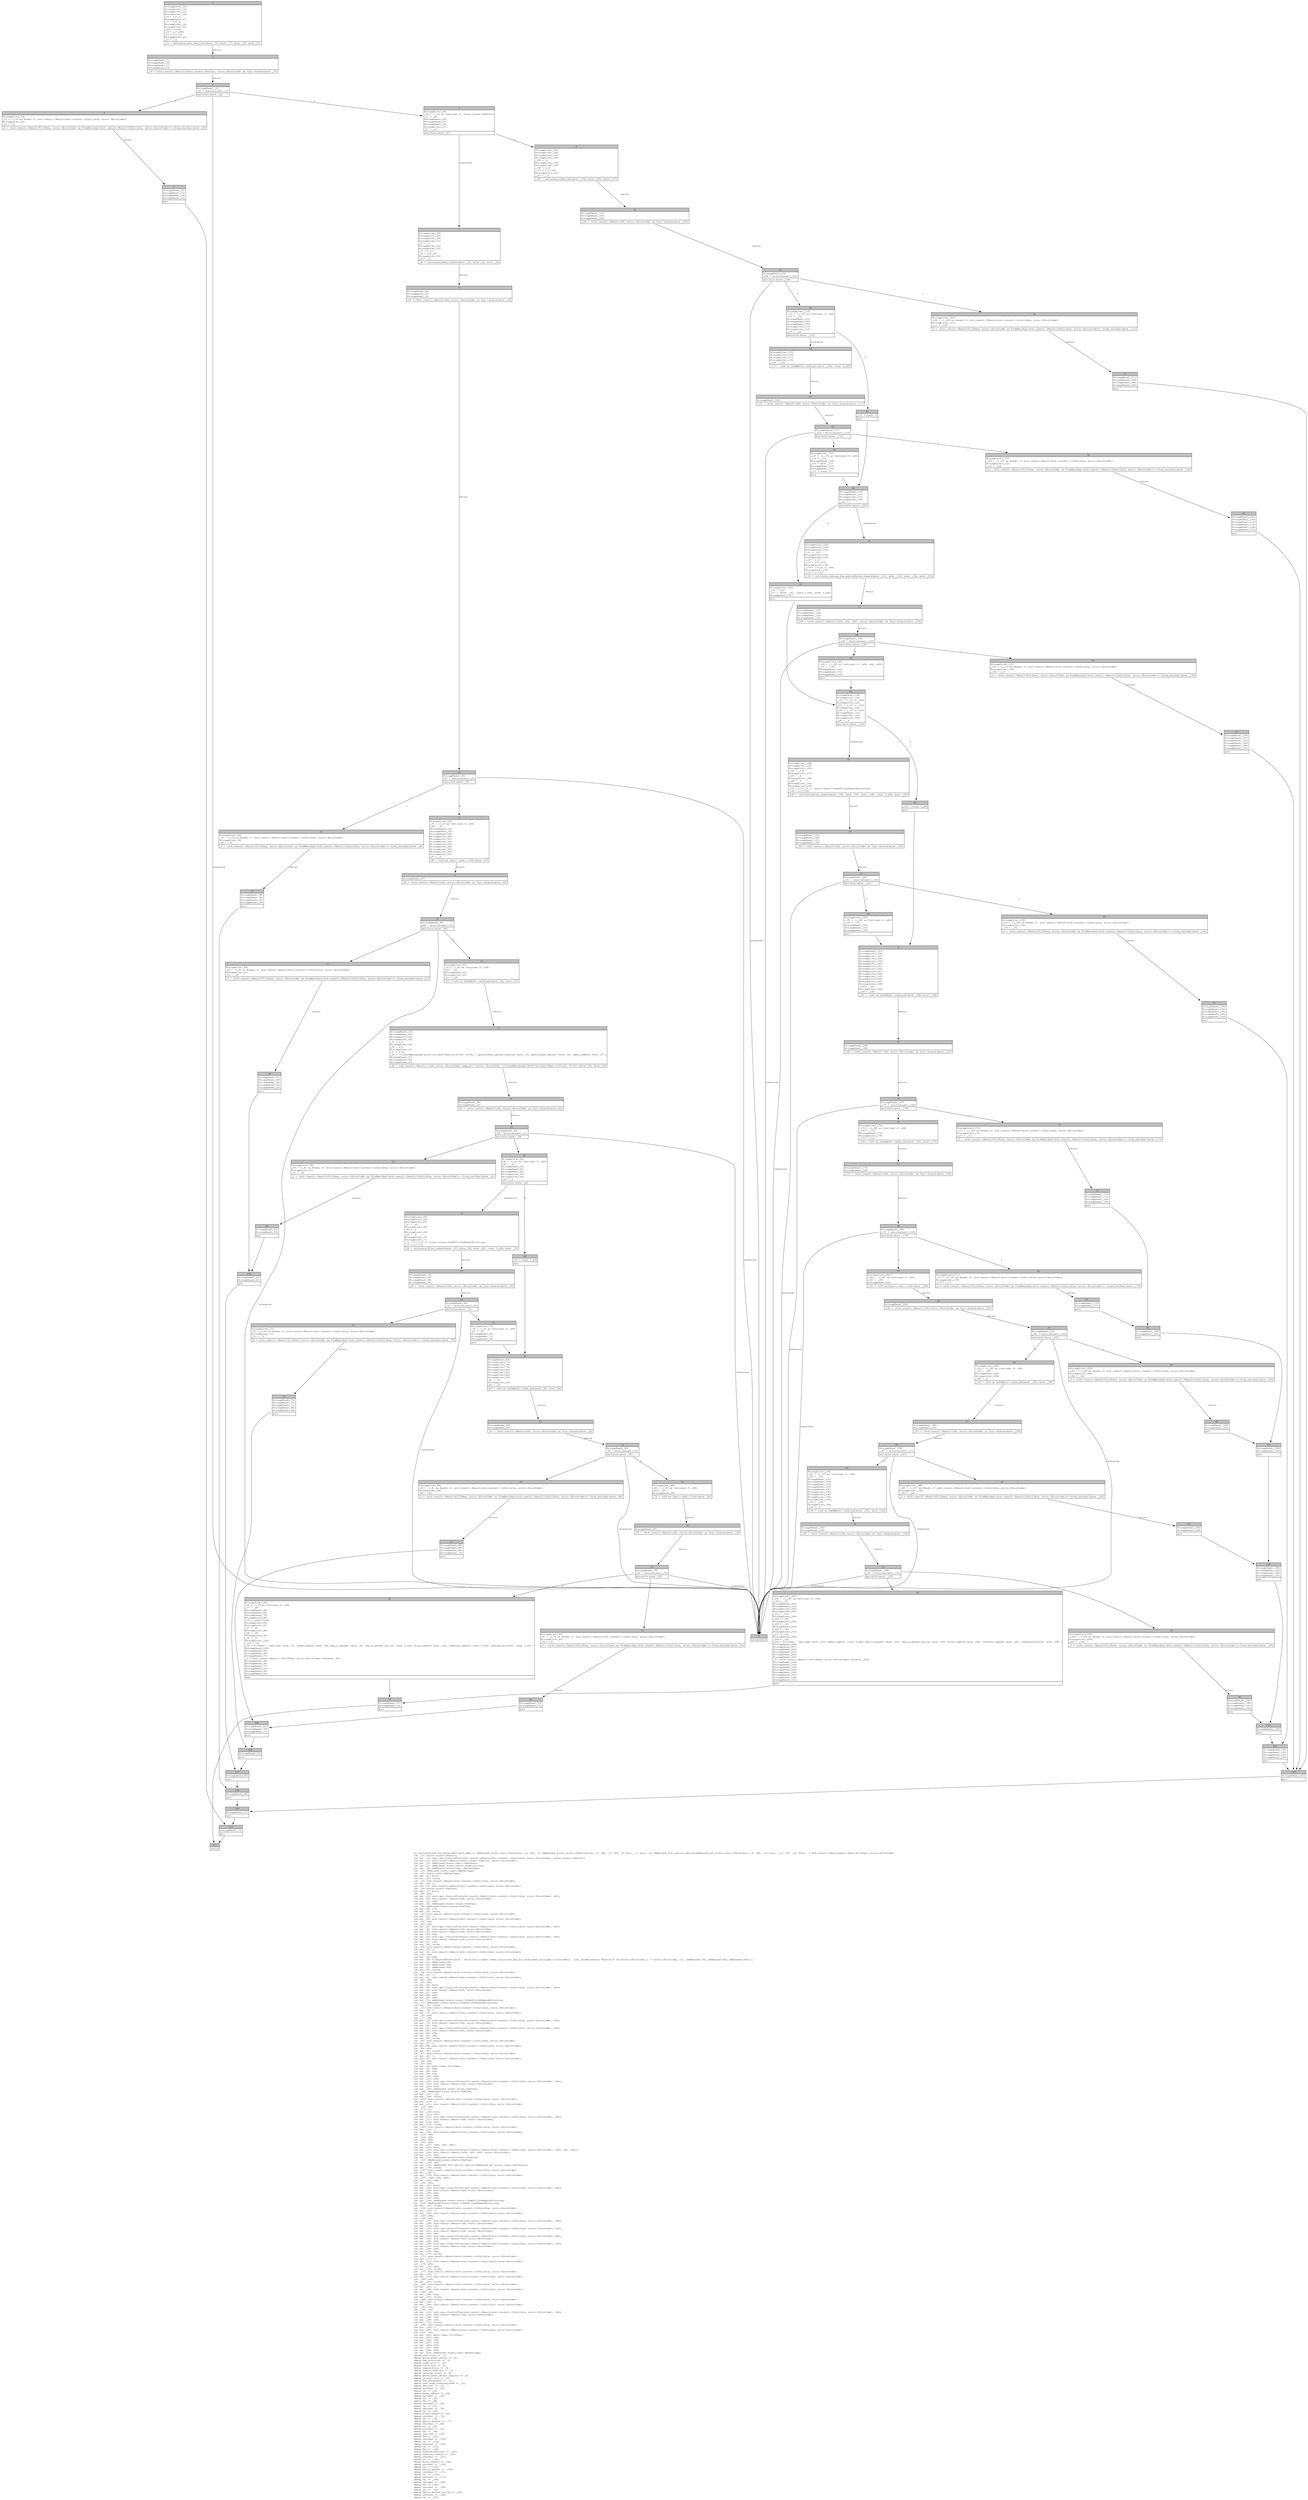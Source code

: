 digraph Mir_0_2218 {
    graph [fontname="Courier, monospace"];
    node [fontname="Courier, monospace"];
    edge [fontname="Courier, monospace"];
    label=<fn calculate_fee_for_fulfillment_with_amm(_1: &amp;ReErased state::user::UserStats, _2: u64, _3: &amp;ReErased state::state::FeeStructure, _4: u64, _5: u64, _6: bool, _7: bool, _8: &amp;ReErased std::option::Option&lt;&amp;ReErased mut state::user::UserStats&gt;, _9: i64, _10: bool, _11: i16, _12: bool) -&gt; std::result::Result&lt;math::fees::FillFees, error::ErrorCode&gt;<br align="left"/>let _13: state::state::FeeTier;<br align="left"/>let mut _14: std::ops::ControlFlow&lt;std::result::Result&lt;std::convert::Infallible, error::ErrorCode&gt;, state::state::FeeTier&gt;;<br align="left"/>let mut _15: std::result::Result&lt;state::state::FeeTier, error::ErrorCode&gt;;<br align="left"/>let mut _16: &amp;ReErased state::user::UserStats;<br align="left"/>let mut _17: &amp;ReErased state::state::FeeStructure;<br align="left"/>let mut _18: &amp;ReErased state::user::MarketType;<br align="left"/>let _19: &amp;ReErased state::user::MarketType;<br align="left"/>let _20: state::user::MarketType;<br align="left"/>let mut _21: bool;<br align="left"/>let mut _22: isize;<br align="left"/>let _23: std::result::Result&lt;std::convert::Infallible, error::ErrorCode&gt;;<br align="left"/>let mut _24: !;<br align="left"/>let mut _25: std::result::Result&lt;std::convert::Infallible, error::ErrorCode&gt;;<br align="left"/>let _26: state::state::FeeTier;<br align="left"/>let mut _27: bool;<br align="left"/>let _28: u64;<br align="left"/>let mut _29: std::ops::ControlFlow&lt;std::result::Result&lt;std::convert::Infallible, error::ErrorCode&gt;, u64&gt;;<br align="left"/>let mut _30: std::result::Result&lt;u64, error::ErrorCode&gt;;<br align="left"/>let mut _31: u64;<br align="left"/>let mut _32: &amp;ReErased state::state::FeeTier;<br align="left"/>let _33: &amp;ReErased state::state::FeeTier;<br align="left"/>let mut _34: i16;<br align="left"/>let mut _35: isize;<br align="left"/>let _36: std::result::Result&lt;std::convert::Infallible, error::ErrorCode&gt;;<br align="left"/>let mut _37: !;<br align="left"/>let mut _38: std::result::Result&lt;std::convert::Infallible, error::ErrorCode&gt;;<br align="left"/>let _39: u64;<br align="left"/>let _40: u64;<br align="left"/>let mut _41: std::ops::ControlFlow&lt;std::result::Result&lt;std::convert::Infallible, error::ErrorCode&gt;, u64&gt;;<br align="left"/>let mut _42: std::result::Result&lt;u64, error::ErrorCode&gt;;<br align="left"/>let mut _43: std::result::Result&lt;u64, error::ErrorCode&gt;;<br align="left"/>let mut _44: u64;<br align="left"/>let mut _45: std::ops::ControlFlow&lt;std::result::Result&lt;std::convert::Infallible, error::ErrorCode&gt;, u64&gt;;<br align="left"/>let mut _46: std::result::Result&lt;u64, error::ErrorCode&gt;;<br align="left"/>let mut _47: i64;<br align="left"/>let mut _48: isize;<br align="left"/>let _49: std::result::Result&lt;std::convert::Infallible, error::ErrorCode&gt;;<br align="left"/>let mut _50: !;<br align="left"/>let mut _51: std::result::Result&lt;std::convert::Infallible, error::ErrorCode&gt;;<br align="left"/>let _52: u64;<br align="left"/>let mut _53: u64;<br align="left"/>let mut _54: Closure(DefId(0:2219 ~ drift[d311]::math::fees::calculate_fee_for_fulfillment_with_amm::{closure#0}), [i32, Binder(extern &quot;RustCall&quot; fn((error::ErrorCode,)) -&gt; error::ErrorCode, []), (&amp;ReErased i64, &amp;ReErased u64, &amp;ReErased u64)]);<br align="left"/>let mut _55: &amp;ReErased i64;<br align="left"/>let mut _56: &amp;ReErased u64;<br align="left"/>let mut _57: &amp;ReErased u64;<br align="left"/>let mut _58: isize;<br align="left"/>let _59: std::result::Result&lt;std::convert::Infallible, error::ErrorCode&gt;;<br align="left"/>let mut _60: !;<br align="left"/>let mut _61: std::result::Result&lt;std::convert::Infallible, error::ErrorCode&gt;;<br align="left"/>let _62: u64;<br align="left"/>let _63: u64;<br align="left"/>let mut _64: bool;<br align="left"/>let mut _65: std::ops::ControlFlow&lt;std::result::Result&lt;std::convert::Infallible, error::ErrorCode&gt;, u64&gt;;<br align="left"/>let mut _66: std::result::Result&lt;u64, error::ErrorCode&gt;;<br align="left"/>let mut _67: u64;<br align="left"/>let mut _68: u64;<br align="left"/>let mut _69: u64;<br align="left"/>let mut _70: &amp;ReErased state::state::OrderFillerRewardStructure;<br align="left"/>let _71: &amp;ReErased state::state::OrderFillerRewardStructure;<br align="left"/>let mut _72: isize;<br align="left"/>let _73: std::result::Result&lt;std::convert::Infallible, error::ErrorCode&gt;;<br align="left"/>let mut _74: !;<br align="left"/>let mut _75: std::result::Result&lt;std::convert::Infallible, error::ErrorCode&gt;;<br align="left"/>let _76: u64;<br align="left"/>let _77: i64;<br align="left"/>let mut _78: std::ops::ControlFlow&lt;std::result::Result&lt;std::convert::Infallible, error::ErrorCode&gt;, i64&gt;;<br align="left"/>let mut _79: std::result::Result&lt;i64, error::ErrorCode&gt;;<br align="left"/>let mut _80: u64;<br align="left"/>let mut _81: std::ops::ControlFlow&lt;std::result::Result&lt;std::convert::Infallible, error::ErrorCode&gt;, u64&gt;;<br align="left"/>let mut _82: std::result::Result&lt;u64, error::ErrorCode&gt;;<br align="left"/>let mut _83: u64;<br align="left"/>let mut _84: u64;<br align="left"/>let mut _85: isize;<br align="left"/>let _86: std::result::Result&lt;std::convert::Infallible, error::ErrorCode&gt;;<br align="left"/>let mut _87: !;<br align="left"/>let mut _88: std::result::Result&lt;std::convert::Infallible, error::ErrorCode&gt;;<br align="left"/>let _89: u64;<br align="left"/>let mut _90: isize;<br align="left"/>let _91: std::result::Result&lt;std::convert::Infallible, error::ErrorCode&gt;;<br align="left"/>let mut _92: !;<br align="left"/>let mut _93: std::result::Result&lt;std::convert::Infallible, error::ErrorCode&gt;;<br align="left"/>let _94: i64;<br align="left"/>let _95: u64;<br align="left"/>let mut _96: math::fees::FillFees;<br align="left"/>let mut _97: u64;<br align="left"/>let mut _98: u64;<br align="left"/>let mut _99: i64;<br align="left"/>let mut _100: u64;<br align="left"/>let mut _101: u64;<br align="left"/>let mut _102: std::ops::ControlFlow&lt;std::result::Result&lt;std::convert::Infallible, error::ErrorCode&gt;, u64&gt;;<br align="left"/>let mut _103: std::result::Result&lt;u64, error::ErrorCode&gt;;<br align="left"/>let mut _104: u64;<br align="left"/>let mut _105: &amp;ReErased state::state::FeeTier;<br align="left"/>let _106: &amp;ReErased state::state::FeeTier;<br align="left"/>let mut _107: i16;<br align="left"/>let mut _108: isize;<br align="left"/>let _109: std::result::Result&lt;std::convert::Infallible, error::ErrorCode&gt;;<br align="left"/>let mut _110: !;<br align="left"/>let mut _111: std::result::Result&lt;std::convert::Infallible, error::ErrorCode&gt;;<br align="left"/>let _112: u64;<br align="left"/>let _113: ();<br align="left"/>let mut _114: bool;<br align="left"/>let mut _115: u64;<br align="left"/>let mut _116: std::ops::ControlFlow&lt;std::result::Result&lt;std::convert::Infallible, error::ErrorCode&gt;, u64&gt;;<br align="left"/>let mut _117: std::result::Result&lt;u64, error::ErrorCode&gt;;<br align="left"/>let mut _118: u64;<br align="left"/>let mut _119: isize;<br align="left"/>let _120: std::result::Result&lt;std::convert::Infallible, error::ErrorCode&gt;;<br align="left"/>let mut _121: !;<br align="left"/>let mut _122: std::result::Result&lt;std::convert::Infallible, error::ErrorCode&gt;;<br align="left"/>let _123: u64;<br align="left"/>let _124: u64;<br align="left"/>let _125: u64;<br align="left"/>let _126: u64;<br align="left"/>let mut _127: (u64, u64, u64);<br align="left"/>let mut _128: bool;<br align="left"/>let mut _129: std::ops::ControlFlow&lt;std::result::Result&lt;std::convert::Infallible, error::ErrorCode&gt;, (u64, u64, u64)&gt;;<br align="left"/>let mut _130: std::result::Result&lt;(u64, u64, u64), error::ErrorCode&gt;;<br align="left"/>let mut _131: u64;<br align="left"/>let mut _132: &amp;ReErased state::state::FeeTier;<br align="left"/>let _133: &amp;ReErased state::state::FeeTier;<br align="left"/>let mut _134: u64;<br align="left"/>let mut _135: &amp;ReErased std::option::Option&lt;&amp;ReErased mut state::user::UserStats&gt;;<br align="left"/>let mut _136: isize;<br align="left"/>let _137: std::result::Result&lt;std::convert::Infallible, error::ErrorCode&gt;;<br align="left"/>let mut _138: !;<br align="left"/>let mut _139: std::result::Result&lt;std::convert::Infallible, error::ErrorCode&gt;;<br align="left"/>let _140: (u64, u64, u64);<br align="left"/>let mut _141: u64;<br align="left"/>let _142: u64;<br align="left"/>let mut _143: bool;<br align="left"/>let mut _144: std::ops::ControlFlow&lt;std::result::Result&lt;std::convert::Infallible, error::ErrorCode&gt;, u64&gt;;<br align="left"/>let mut _145: std::result::Result&lt;u64, error::ErrorCode&gt;;<br align="left"/>let mut _146: u64;<br align="left"/>let mut _147: u64;<br align="left"/>let mut _148: u64;<br align="left"/>let mut _149: &amp;ReErased state::state::OrderFillerRewardStructure;<br align="left"/>let _150: &amp;ReErased state::state::OrderFillerRewardStructure;<br align="left"/>let mut _151: isize;<br align="left"/>let _152: std::result::Result&lt;std::convert::Infallible, error::ErrorCode&gt;;<br align="left"/>let mut _153: !;<br align="left"/>let mut _154: std::result::Result&lt;std::convert::Infallible, error::ErrorCode&gt;;<br align="left"/>let _155: u64;<br align="left"/>let _156: i64;<br align="left"/>let mut _157: std::ops::ControlFlow&lt;std::result::Result&lt;std::convert::Infallible, error::ErrorCode&gt;, i64&gt;;<br align="left"/>let mut _158: std::result::Result&lt;i64, error::ErrorCode&gt;;<br align="left"/>let mut _159: i64;<br align="left"/>let mut _160: std::ops::ControlFlow&lt;std::result::Result&lt;std::convert::Infallible, error::ErrorCode&gt;, i64&gt;;<br align="left"/>let mut _161: std::result::Result&lt;i64, error::ErrorCode&gt;;<br align="left"/>let mut _162: u64;<br align="left"/>let mut _163: std::ops::ControlFlow&lt;std::result::Result&lt;std::convert::Infallible, error::ErrorCode&gt;, u64&gt;;<br align="left"/>let mut _164: std::result::Result&lt;u64, error::ErrorCode&gt;;<br align="left"/>let mut _165: u64;<br align="left"/>let mut _166: std::ops::ControlFlow&lt;std::result::Result&lt;std::convert::Infallible, error::ErrorCode&gt;, u64&gt;;<br align="left"/>let mut _167: std::result::Result&lt;u64, error::ErrorCode&gt;;<br align="left"/>let mut _168: u64;<br align="left"/>let mut _169: u64;<br align="left"/>let mut _170: isize;<br align="left"/>let _171: std::result::Result&lt;std::convert::Infallible, error::ErrorCode&gt;;<br align="left"/>let mut _172: !;<br align="left"/>let mut _173: std::result::Result&lt;std::convert::Infallible, error::ErrorCode&gt;;<br align="left"/>let _174: u64;<br align="left"/>let mut _175: u64;<br align="left"/>let mut _176: isize;<br align="left"/>let _177: std::result::Result&lt;std::convert::Infallible, error::ErrorCode&gt;;<br align="left"/>let mut _178: !;<br align="left"/>let mut _179: std::result::Result&lt;std::convert::Infallible, error::ErrorCode&gt;;<br align="left"/>let _180: u64;<br align="left"/>let mut _181: isize;<br align="left"/>let _182: std::result::Result&lt;std::convert::Infallible, error::ErrorCode&gt;;<br align="left"/>let mut _183: !;<br align="left"/>let mut _184: std::result::Result&lt;std::convert::Infallible, error::ErrorCode&gt;;<br align="left"/>let _185: i64;<br align="left"/>let mut _186: i64;<br align="left"/>let mut _187: isize;<br align="left"/>let _188: std::result::Result&lt;std::convert::Infallible, error::ErrorCode&gt;;<br align="left"/>let mut _189: !;<br align="left"/>let mut _190: std::result::Result&lt;std::convert::Infallible, error::ErrorCode&gt;;<br align="left"/>let _191: i64;<br align="left"/>let _192: i64;<br align="left"/>let mut _193: std::ops::ControlFlow&lt;std::result::Result&lt;std::convert::Infallible, error::ErrorCode&gt;, i64&gt;;<br align="left"/>let mut _194: std::result::Result&lt;i64, error::ErrorCode&gt;;<br align="left"/>let mut _195: i64;<br align="left"/>let mut _196: i64;<br align="left"/>let mut _197: isize;<br align="left"/>let _198: std::result::Result&lt;std::convert::Infallible, error::ErrorCode&gt;;<br align="left"/>let mut _199: !;<br align="left"/>let mut _200: std::result::Result&lt;std::convert::Infallible, error::ErrorCode&gt;;<br align="left"/>let _201: i64;<br align="left"/>let mut _202: math::fees::FillFees;<br align="left"/>let mut _203: u64;<br align="left"/>let mut _204: i64;<br align="left"/>let mut _205: i64;<br align="left"/>let mut _206: u64;<br align="left"/>let mut _207: u64;<br align="left"/>let mut _208: u64;<br align="left"/>let mut _209: &amp;ReErased state::user::MarketType;<br align="left"/>debug user_stats =&gt; _1;<br align="left"/>debug quote_asset_amount =&gt; _2;<br align="left"/>debug fee_structure =&gt; _3;<br align="left"/>debug order_slot =&gt; _4;<br align="left"/>debug clock_slot =&gt; _5;<br align="left"/>debug reward_filler =&gt; _6;<br align="left"/>debug reward_referrer =&gt; _7;<br align="left"/>debug referrer_stats =&gt; _8;<br align="left"/>debug quote_asset_amount_surplus =&gt; _9;<br align="left"/>debug is_post_only =&gt; _10;<br align="left"/>debug fee_adjustment =&gt; _11;<br align="left"/>debug user_high_leverage_mode =&gt; _12;<br align="left"/>debug fee_tier =&gt; _13;<br align="left"/>debug residual =&gt; _23;<br align="left"/>debug val =&gt; _26;<br align="left"/>debug maker_rebate =&gt; _28;<br align="left"/>debug residual =&gt; _36;<br align="left"/>debug val =&gt; _39;<br align="left"/>debug fee =&gt; _40;<br align="left"/>debug residual =&gt; _49;<br align="left"/>debug val =&gt; _52;<br align="left"/>debug residual =&gt; _59;<br align="left"/>debug val =&gt; _62;<br align="left"/>debug filler_reward =&gt; _63;<br align="left"/>debug residual =&gt; _73;<br align="left"/>debug val =&gt; _76;<br align="left"/>debug fee_to_market =&gt; _77;<br align="left"/>debug residual =&gt; _86;<br align="left"/>debug val =&gt; _89;<br align="left"/>debug residual =&gt; _91;<br align="left"/>debug val =&gt; _94;<br align="left"/>debug user_fee =&gt; _95;<br align="left"/>debug fee =&gt; _101;<br align="left"/>debug residual =&gt; _109;<br align="left"/>debug val =&gt; _112;<br align="left"/>debug residual =&gt; _120;<br align="left"/>debug val =&gt; _123;<br align="left"/>debug fee =&gt; _124;<br align="left"/>debug referee_discount =&gt; _125;<br align="left"/>debug referrer_reward =&gt; _126;<br align="left"/>debug residual =&gt; _137;<br align="left"/>debug val =&gt; _140;<br align="left"/>debug filler_reward =&gt; _142;<br align="left"/>debug residual =&gt; _152;<br align="left"/>debug val =&gt; _155;<br align="left"/>debug fee_to_market =&gt; _156;<br align="left"/>debug residual =&gt; _171;<br align="left"/>debug val =&gt; _174;<br align="left"/>debug residual =&gt; _177;<br align="left"/>debug val =&gt; _180;<br align="left"/>debug residual =&gt; _182;<br align="left"/>debug val =&gt; _185;<br align="left"/>debug residual =&gt; _188;<br align="left"/>debug val =&gt; _191;<br align="left"/>debug fee_to_market_for_lp =&gt; _192;<br align="left"/>debug residual =&gt; _198;<br align="left"/>debug val =&gt; _201;<br align="left"/>>;
    bb0__0_2218 [shape="none", label=<<table border="0" cellborder="1" cellspacing="0"><tr><td bgcolor="gray" align="center" colspan="1">0</td></tr><tr><td align="left" balign="left">StorageLive(_13)<br/>StorageLive(_14)<br/>StorageLive(_15)<br/>StorageLive(_16)<br/>_16 = &amp;(*_1)<br/>StorageLive(_17)<br/>_17 = &amp;(*_3)<br/>StorageLive(_18)<br/>StorageLive(_19)<br/>_209 = const _<br/>_19 = &amp;(*_209)<br/>_18 = &amp;(*_19)<br/>StorageLive(_21)<br/>_21 = _12<br/></td></tr><tr><td align="left">_15 = determine_user_fee_tier(move _16, move _17, move _18, move _21)</td></tr></table>>];
    bb1__0_2218 [shape="none", label=<<table border="0" cellborder="1" cellspacing="0"><tr><td bgcolor="gray" align="center" colspan="1">1</td></tr><tr><td align="left" balign="left">StorageDead(_21)<br/>StorageDead(_18)<br/>StorageDead(_17)<br/>StorageDead(_16)<br/></td></tr><tr><td align="left">_14 = &lt;std::result::Result&lt;state::state::FeeTier, error::ErrorCode&gt; as Try&gt;::branch(move _15)</td></tr></table>>];
    bb2__0_2218 [shape="none", label=<<table border="0" cellborder="1" cellspacing="0"><tr><td bgcolor="gray" align="center" colspan="1">2</td></tr><tr><td align="left" balign="left">StorageDead(_15)<br/>_22 = discriminant(_14)<br/></td></tr><tr><td align="left">switchInt(move _22)</td></tr></table>>];
    bb3__0_2218 [shape="none", label=<<table border="0" cellborder="1" cellspacing="0"><tr><td bgcolor="gray" align="center" colspan="1">3</td></tr><tr><td align="left" balign="left">StorageLive(_26)<br/>_26 = ((_14 as Continue).0: state::state::FeeTier)<br/>_13 = _26<br/>StorageDead(_26)<br/>StorageDead(_19)<br/>StorageDead(_14)<br/>StorageLive(_27)<br/>_27 = _10<br/></td></tr><tr><td align="left">switchInt(move _27)</td></tr></table>>];
    bb4__0_2218 [shape="none", label=<<table border="0" cellborder="1" cellspacing="0"><tr><td bgcolor="gray" align="center" colspan="1">4</td></tr><tr><td align="left">unreachable</td></tr></table>>];
    bb5__0_2218 [shape="none", label=<<table border="0" cellborder="1" cellspacing="0"><tr><td bgcolor="gray" align="center" colspan="1">5</td></tr><tr><td align="left" balign="left">StorageLive(_23)<br/>_23 = ((_14 as Break).0: std::result::Result&lt;std::convert::Infallible, error::ErrorCode&gt;)<br/>StorageLive(_25)<br/>_25 = _23<br/></td></tr><tr><td align="left">_0 = &lt;std::result::Result&lt;FillFees, error::ErrorCode&gt; as FromResidual&lt;std::result::Result&lt;Infallible, error::ErrorCode&gt;&gt;&gt;::from_residual(move _25)</td></tr></table>>];
    bb6__0_2218 [shape="none", label=<<table border="0" cellborder="1" cellspacing="0"><tr><td bgcolor="gray" align="center" colspan="1">6</td></tr><tr><td align="left" balign="left">StorageDead(_25)<br/>StorageDead(_23)<br/>StorageDead(_19)<br/>StorageDead(_14)<br/></td></tr><tr><td align="left">goto</td></tr></table>>];
    bb7__0_2218 [shape="none", label=<<table border="0" cellborder="1" cellspacing="0"><tr><td bgcolor="gray" align="center" colspan="1">7</td></tr><tr><td align="left" balign="left">StorageLive(_28)<br/>StorageLive(_29)<br/>StorageLive(_30)<br/>StorageLive(_31)<br/>_31 = _2<br/>StorageLive(_32)<br/>StorageLive(_33)<br/>_33 = &amp;_13<br/>_32 = &amp;(*_33)<br/>StorageLive(_34)<br/>_34 = _11<br/></td></tr><tr><td align="left">_30 = calculate_maker_rebate(move _31, move _32, move _34)</td></tr></table>>];
    bb8__0_2218 [shape="none", label=<<table border="0" cellborder="1" cellspacing="0"><tr><td bgcolor="gray" align="center" colspan="1">8</td></tr><tr><td align="left" balign="left">StorageLive(_101)<br/>StorageLive(_102)<br/>StorageLive(_103)<br/>StorageLive(_104)<br/>_104 = _2<br/>StorageLive(_105)<br/>StorageLive(_106)<br/>_106 = &amp;_13<br/>_105 = &amp;(*_106)<br/>StorageLive(_107)<br/>_107 = _11<br/></td></tr><tr><td align="left">_103 = calculate_taker_fee(move _104, move _105, move _107)</td></tr></table>>];
    bb9__0_2218 [shape="none", label=<<table border="0" cellborder="1" cellspacing="0"><tr><td bgcolor="gray" align="center" colspan="1">9</td></tr><tr><td align="left" balign="left">StorageDead(_34)<br/>StorageDead(_32)<br/>StorageDead(_31)<br/></td></tr><tr><td align="left">_29 = &lt;std::result::Result&lt;u64, error::ErrorCode&gt; as Try&gt;::branch(move _30)</td></tr></table>>];
    bb10__0_2218 [shape="none", label=<<table border="0" cellborder="1" cellspacing="0"><tr><td bgcolor="gray" align="center" colspan="1">10</td></tr><tr><td align="left" balign="left">StorageDead(_30)<br/>_35 = discriminant(_29)<br/></td></tr><tr><td align="left">switchInt(move _35)</td></tr></table>>];
    bb11__0_2218 [shape="none", label=<<table border="0" cellborder="1" cellspacing="0"><tr><td bgcolor="gray" align="center" colspan="1">11</td></tr><tr><td align="left" balign="left">StorageLive(_39)<br/>_39 = ((_29 as Continue).0: u64)<br/>_28 = _39<br/>StorageDead(_39)<br/>StorageDead(_33)<br/>StorageDead(_29)<br/>StorageLive(_40)<br/>StorageLive(_41)<br/>StorageLive(_42)<br/>StorageLive(_43)<br/>StorageLive(_44)<br/>StorageLive(_45)<br/>StorageLive(_46)<br/>StorageLive(_47)<br/>_47 = _9<br/></td></tr><tr><td align="left">_46 = &lt;i64 as Cast&gt;::cast::&lt;u64&gt;(move _47)</td></tr></table>>];
    bb12__0_2218 [shape="none", label=<<table border="0" cellborder="1" cellspacing="0"><tr><td bgcolor="gray" align="center" colspan="1">12</td></tr><tr><td align="left" balign="left">StorageLive(_36)<br/>_36 = ((_29 as Break).0: std::result::Result&lt;std::convert::Infallible, error::ErrorCode&gt;)<br/>StorageLive(_38)<br/>_38 = _36<br/></td></tr><tr><td align="left">_0 = &lt;std::result::Result&lt;FillFees, error::ErrorCode&gt; as FromResidual&lt;std::result::Result&lt;Infallible, error::ErrorCode&gt;&gt;&gt;::from_residual(move _38)</td></tr></table>>];
    bb13__0_2218 [shape="none", label=<<table border="0" cellborder="1" cellspacing="0"><tr><td bgcolor="gray" align="center" colspan="1">13</td></tr><tr><td align="left" balign="left">StorageDead(_38)<br/>StorageDead(_36)<br/>StorageDead(_33)<br/>StorageDead(_29)<br/></td></tr><tr><td align="left">goto</td></tr></table>>];
    bb14__0_2218 [shape="none", label=<<table border="0" cellborder="1" cellspacing="0"><tr><td bgcolor="gray" align="center" colspan="1">14</td></tr><tr><td align="left" balign="left">StorageDead(_47)<br/></td></tr><tr><td align="left">_45 = &lt;std::result::Result&lt;u64, error::ErrorCode&gt; as Try&gt;::branch(move _46)</td></tr></table>>];
    bb15__0_2218 [shape="none", label=<<table border="0" cellborder="1" cellspacing="0"><tr><td bgcolor="gray" align="center" colspan="1">15</td></tr><tr><td align="left" balign="left">StorageDead(_46)<br/>_48 = discriminant(_45)<br/></td></tr><tr><td align="left">switchInt(move _48)</td></tr></table>>];
    bb16__0_2218 [shape="none", label=<<table border="0" cellborder="1" cellspacing="0"><tr><td bgcolor="gray" align="center" colspan="1">16</td></tr><tr><td align="left" balign="left">StorageLive(_52)<br/>_52 = ((_45 as Continue).0: u64)<br/>_44 = _52<br/>StorageDead(_52)<br/>StorageLive(_53)<br/>_53 = _28<br/></td></tr><tr><td align="left">_43 = &lt;u64 as SafeMath&gt;::safe_sub(move _44, move _53)</td></tr></table>>];
    bb17__0_2218 [shape="none", label=<<table border="0" cellborder="1" cellspacing="0"><tr><td bgcolor="gray" align="center" colspan="1">17</td></tr><tr><td align="left" balign="left">StorageLive(_49)<br/>_49 = ((_45 as Break).0: std::result::Result&lt;std::convert::Infallible, error::ErrorCode&gt;)<br/>StorageLive(_51)<br/>_51 = _49<br/></td></tr><tr><td align="left">_0 = &lt;std::result::Result&lt;FillFees, error::ErrorCode&gt; as FromResidual&lt;std::result::Result&lt;Infallible, error::ErrorCode&gt;&gt;&gt;::from_residual(move _51)</td></tr></table>>];
    bb18__0_2218 [shape="none", label=<<table border="0" cellborder="1" cellspacing="0"><tr><td bgcolor="gray" align="center" colspan="1">18</td></tr><tr><td align="left" balign="left">StorageDead(_51)<br/>StorageDead(_49)<br/>StorageDead(_44)<br/>StorageDead(_43)<br/>StorageDead(_42)<br/></td></tr><tr><td align="left">goto</td></tr></table>>];
    bb19__0_2218 [shape="none", label=<<table border="0" cellborder="1" cellspacing="0"><tr><td bgcolor="gray" align="center" colspan="1">19</td></tr><tr><td align="left" balign="left">StorageDead(_53)<br/>StorageDead(_44)<br/>StorageLive(_54)<br/>StorageLive(_55)<br/>_55 = &amp;_9<br/>StorageLive(_56)<br/>_56 = &amp;_2<br/>StorageLive(_57)<br/>_57 = &amp;_28<br/>_54 = {closure@programs/drift/src/math/fees.rs:63:22: 63:25} { quote_asset_amount_surplus: move _55, quote_asset_amount: move _56, maker_rebate: move _57 }<br/>StorageDead(_57)<br/>StorageDead(_56)<br/>StorageDead(_55)<br/></td></tr><tr><td align="left">_42 = std::result::Result::&lt;u64, error::ErrorCode&gt;::map_err::&lt;error::ErrorCode, {closure@programs/drift/src/math/fees.rs:63:22: 63:25}&gt;(move _43, move _54)</td></tr></table>>];
    bb20__0_2218 [shape="none", label=<<table border="0" cellborder="1" cellspacing="0"><tr><td bgcolor="gray" align="center" colspan="1">20</td></tr><tr><td align="left" balign="left">StorageDead(_54)<br/>StorageDead(_43)<br/></td></tr><tr><td align="left">_41 = &lt;std::result::Result&lt;u64, error::ErrorCode&gt; as Try&gt;::branch(move _42)</td></tr></table>>];
    bb21__0_2218 [shape="none", label=<<table border="0" cellborder="1" cellspacing="0"><tr><td bgcolor="gray" align="center" colspan="1">21</td></tr><tr><td align="left" balign="left">StorageDead(_42)<br/>_58 = discriminant(_41)<br/></td></tr><tr><td align="left">switchInt(move _58)</td></tr></table>>];
    bb22__0_2218 [shape="none", label=<<table border="0" cellborder="1" cellspacing="0"><tr><td bgcolor="gray" align="center" colspan="1">22</td></tr><tr><td align="left" balign="left">StorageLive(_62)<br/>_62 = ((_41 as Continue).0: u64)<br/>_40 = _62<br/>StorageDead(_62)<br/>StorageDead(_45)<br/>StorageDead(_41)<br/>StorageLive(_63)<br/>StorageLive(_64)<br/>_64 = _6<br/></td></tr><tr><td align="left">switchInt(move _64)</td></tr></table>>];
    bb23__0_2218 [shape="none", label=<<table border="0" cellborder="1" cellspacing="0"><tr><td bgcolor="gray" align="center" colspan="1">23</td></tr><tr><td align="left" balign="left">StorageLive(_59)<br/>_59 = ((_41 as Break).0: std::result::Result&lt;std::convert::Infallible, error::ErrorCode&gt;)<br/>StorageLive(_61)<br/>_61 = _59<br/></td></tr><tr><td align="left">_0 = &lt;std::result::Result&lt;FillFees, error::ErrorCode&gt; as FromResidual&lt;std::result::Result&lt;Infallible, error::ErrorCode&gt;&gt;&gt;::from_residual(move _61)</td></tr></table>>];
    bb24__0_2218 [shape="none", label=<<table border="0" cellborder="1" cellspacing="0"><tr><td bgcolor="gray" align="center" colspan="1">24</td></tr><tr><td align="left" balign="left">StorageDead(_61)<br/>StorageDead(_59)<br/></td></tr><tr><td align="left">goto</td></tr></table>>];
    bb25__0_2218 [shape="none", label=<<table border="0" cellborder="1" cellspacing="0"><tr><td bgcolor="gray" align="center" colspan="1">25</td></tr><tr><td align="left" balign="left">StorageLive(_65)<br/>StorageLive(_66)<br/>StorageLive(_67)<br/>_67 = _40<br/>StorageLive(_68)<br/>_68 = _4<br/>StorageLive(_69)<br/>_69 = _5<br/>StorageLive(_70)<br/>StorageLive(_71)<br/>_71 = &amp;((*_3).1: state::state::OrderFillerRewardStructure)<br/>_70 = &amp;(*_71)<br/></td></tr><tr><td align="left">_66 = calculate_filler_reward(move _67, move _68, move _69, const 0_u64, move _70)</td></tr></table>>];
    bb26__0_2218 [shape="none", label=<<table border="0" cellborder="1" cellspacing="0"><tr><td bgcolor="gray" align="center" colspan="1">26</td></tr><tr><td align="left" balign="left">_63 = const 0_u64<br/></td></tr><tr><td align="left">goto</td></tr></table>>];
    bb27__0_2218 [shape="none", label=<<table border="0" cellborder="1" cellspacing="0"><tr><td bgcolor="gray" align="center" colspan="1">27</td></tr><tr><td align="left" balign="left">StorageDead(_70)<br/>StorageDead(_69)<br/>StorageDead(_68)<br/>StorageDead(_67)<br/></td></tr><tr><td align="left">_65 = &lt;std::result::Result&lt;u64, error::ErrorCode&gt; as Try&gt;::branch(move _66)</td></tr></table>>];
    bb28__0_2218 [shape="none", label=<<table border="0" cellborder="1" cellspacing="0"><tr><td bgcolor="gray" align="center" colspan="1">28</td></tr><tr><td align="left" balign="left">StorageDead(_66)<br/>_72 = discriminant(_65)<br/></td></tr><tr><td align="left">switchInt(move _72)</td></tr></table>>];
    bb29__0_2218 [shape="none", label=<<table border="0" cellborder="1" cellspacing="0"><tr><td bgcolor="gray" align="center" colspan="1">29</td></tr><tr><td align="left" balign="left">StorageLive(_76)<br/>_76 = ((_65 as Continue).0: u64)<br/>_63 = _76<br/>StorageDead(_76)<br/>StorageDead(_71)<br/>StorageDead(_65)<br/></td></tr><tr><td align="left">goto</td></tr></table>>];
    bb30__0_2218 [shape="none", label=<<table border="0" cellborder="1" cellspacing="0"><tr><td bgcolor="gray" align="center" colspan="1">30</td></tr><tr><td align="left" balign="left">StorageLive(_73)<br/>_73 = ((_65 as Break).0: std::result::Result&lt;std::convert::Infallible, error::ErrorCode&gt;)<br/>StorageLive(_75)<br/>_75 = _73<br/></td></tr><tr><td align="left">_0 = &lt;std::result::Result&lt;FillFees, error::ErrorCode&gt; as FromResidual&lt;std::result::Result&lt;Infallible, error::ErrorCode&gt;&gt;&gt;::from_residual(move _75)</td></tr></table>>];
    bb31__0_2218 [shape="none", label=<<table border="0" cellborder="1" cellspacing="0"><tr><td bgcolor="gray" align="center" colspan="1">31</td></tr><tr><td align="left" balign="left">StorageDead(_75)<br/>StorageDead(_73)<br/>StorageDead(_71)<br/>StorageDead(_65)<br/>StorageDead(_64)<br/></td></tr><tr><td align="left">goto</td></tr></table>>];
    bb32__0_2218 [shape="none", label=<<table border="0" cellborder="1" cellspacing="0"><tr><td bgcolor="gray" align="center" colspan="1">32</td></tr><tr><td align="left" balign="left">StorageDead(_64)<br/>StorageLive(_77)<br/>StorageLive(_78)<br/>StorageLive(_79)<br/>StorageLive(_80)<br/>StorageLive(_81)<br/>StorageLive(_82)<br/>StorageLive(_83)<br/>_83 = _40<br/>StorageLive(_84)<br/>_84 = _63<br/></td></tr><tr><td align="left">_82 = &lt;u64 as SafeMath&gt;::safe_sub(move _83, move _84)</td></tr></table>>];
    bb33__0_2218 [shape="none", label=<<table border="0" cellborder="1" cellspacing="0"><tr><td bgcolor="gray" align="center" colspan="1">33</td></tr><tr><td align="left" balign="left">StorageDead(_84)<br/>StorageDead(_83)<br/></td></tr><tr><td align="left">_81 = &lt;std::result::Result&lt;u64, error::ErrorCode&gt; as Try&gt;::branch(move _82)</td></tr></table>>];
    bb34__0_2218 [shape="none", label=<<table border="0" cellborder="1" cellspacing="0"><tr><td bgcolor="gray" align="center" colspan="1">34</td></tr><tr><td align="left" balign="left">StorageDead(_82)<br/>_85 = discriminant(_81)<br/></td></tr><tr><td align="left">switchInt(move _85)</td></tr></table>>];
    bb35__0_2218 [shape="none", label=<<table border="0" cellborder="1" cellspacing="0"><tr><td bgcolor="gray" align="center" colspan="1">35</td></tr><tr><td align="left" balign="left">StorageLive(_89)<br/>_89 = ((_81 as Continue).0: u64)<br/>_80 = _89<br/>StorageDead(_89)<br/></td></tr><tr><td align="left">_79 = &lt;u64 as Cast&gt;::cast::&lt;i64&gt;(move _80)</td></tr></table>>];
    bb36__0_2218 [shape="none", label=<<table border="0" cellborder="1" cellspacing="0"><tr><td bgcolor="gray" align="center" colspan="1">36</td></tr><tr><td align="left" balign="left">StorageLive(_86)<br/>_86 = ((_81 as Break).0: std::result::Result&lt;std::convert::Infallible, error::ErrorCode&gt;)<br/>StorageLive(_88)<br/>_88 = _86<br/></td></tr><tr><td align="left">_0 = &lt;std::result::Result&lt;FillFees, error::ErrorCode&gt; as FromResidual&lt;std::result::Result&lt;Infallible, error::ErrorCode&gt;&gt;&gt;::from_residual(move _88)</td></tr></table>>];
    bb37__0_2218 [shape="none", label=<<table border="0" cellborder="1" cellspacing="0"><tr><td bgcolor="gray" align="center" colspan="1">37</td></tr><tr><td align="left" balign="left">StorageDead(_88)<br/>StorageDead(_86)<br/>StorageDead(_80)<br/>StorageDead(_79)<br/></td></tr><tr><td align="left">goto</td></tr></table>>];
    bb38__0_2218 [shape="none", label=<<table border="0" cellborder="1" cellspacing="0"><tr><td bgcolor="gray" align="center" colspan="1">38</td></tr><tr><td align="left" balign="left">StorageDead(_80)<br/></td></tr><tr><td align="left">_78 = &lt;std::result::Result&lt;i64, error::ErrorCode&gt; as Try&gt;::branch(move _79)</td></tr></table>>];
    bb39__0_2218 [shape="none", label=<<table border="0" cellborder="1" cellspacing="0"><tr><td bgcolor="gray" align="center" colspan="1">39</td></tr><tr><td align="left" balign="left">StorageDead(_79)<br/>_90 = discriminant(_78)<br/></td></tr><tr><td align="left">switchInt(move _90)</td></tr></table>>];
    bb40__0_2218 [shape="none", label=<<table border="0" cellborder="1" cellspacing="0"><tr><td bgcolor="gray" align="center" colspan="1">40</td></tr><tr><td align="left" balign="left">StorageLive(_94)<br/>_94 = ((_78 as Continue).0: i64)<br/>_77 = _94<br/>StorageDead(_94)<br/>StorageDead(_81)<br/>StorageDead(_78)<br/>StorageLive(_95)<br/>_95 = const 0_u64<br/>StorageLive(_96)<br/>StorageLive(_97)<br/>_97 = _95<br/>StorageLive(_98)<br/>_98 = _28<br/>StorageLive(_99)<br/>_99 = _77<br/>StorageLive(_100)<br/>_100 = _63<br/>_96 = FillFees { user_fee: move _97, maker_rebate: move _98, fee_to_market: move _99, fee_to_market_for_lp: const 0_i64, filler_reward: move _100, referrer_reward: const 0_u64, referee_discount: const 0_u64 }<br/>StorageDead(_100)<br/>StorageDead(_99)<br/>StorageDead(_98)<br/>StorageDead(_97)<br/>_0 = std::result::Result::&lt;FillFees, error::ErrorCode&gt;::Ok(move _96)<br/>StorageDead(_96)<br/>StorageDead(_95)<br/>StorageDead(_77)<br/>StorageDead(_63)<br/>StorageDead(_40)<br/>StorageDead(_28)<br/></td></tr><tr><td align="left">goto</td></tr></table>>];
    bb41__0_2218 [shape="none", label=<<table border="0" cellborder="1" cellspacing="0"><tr><td bgcolor="gray" align="center" colspan="1">41</td></tr><tr><td align="left" balign="left">StorageLive(_91)<br/>_91 = ((_78 as Break).0: std::result::Result&lt;std::convert::Infallible, error::ErrorCode&gt;)<br/>StorageLive(_93)<br/>_93 = _91<br/></td></tr><tr><td align="left">_0 = &lt;std::result::Result&lt;FillFees, error::ErrorCode&gt; as FromResidual&lt;std::result::Result&lt;Infallible, error::ErrorCode&gt;&gt;&gt;::from_residual(move _93)</td></tr></table>>];
    bb42__0_2218 [shape="none", label=<<table border="0" cellborder="1" cellspacing="0"><tr><td bgcolor="gray" align="center" colspan="1">42</td></tr><tr><td align="left" balign="left">StorageDead(_93)<br/>StorageDead(_91)<br/></td></tr><tr><td align="left">goto</td></tr></table>>];
    bb43__0_2218 [shape="none", label=<<table border="0" cellborder="1" cellspacing="0"><tr><td bgcolor="gray" align="center" colspan="1">43</td></tr><tr><td align="left" balign="left">StorageDead(_107)<br/>StorageDead(_105)<br/>StorageDead(_104)<br/></td></tr><tr><td align="left">_102 = &lt;std::result::Result&lt;u64, error::ErrorCode&gt; as Try&gt;::branch(move _103)</td></tr></table>>];
    bb44__0_2218 [shape="none", label=<<table border="0" cellborder="1" cellspacing="0"><tr><td bgcolor="gray" align="center" colspan="1">44</td></tr><tr><td align="left" balign="left">StorageDead(_103)<br/>_108 = discriminant(_102)<br/></td></tr><tr><td align="left">switchInt(move _108)</td></tr></table>>];
    bb45__0_2218 [shape="none", label=<<table border="0" cellborder="1" cellspacing="0"><tr><td bgcolor="gray" align="center" colspan="1">45</td></tr><tr><td align="left" balign="left">StorageLive(_112)<br/>_112 = ((_102 as Continue).0: u64)<br/>_101 = _112<br/>StorageDead(_112)<br/>StorageDead(_106)<br/>StorageDead(_102)<br/>StorageLive(_113)<br/>StorageLive(_114)<br/>_114 = _12<br/></td></tr><tr><td align="left">switchInt(move _114)</td></tr></table>>];
    bb46__0_2218 [shape="none", label=<<table border="0" cellborder="1" cellspacing="0"><tr><td bgcolor="gray" align="center" colspan="1">46</td></tr><tr><td align="left" balign="left">StorageLive(_109)<br/>_109 = ((_102 as Break).0: std::result::Result&lt;std::convert::Infallible, error::ErrorCode&gt;)<br/>StorageLive(_111)<br/>_111 = _109<br/></td></tr><tr><td align="left">_0 = &lt;std::result::Result&lt;FillFees, error::ErrorCode&gt; as FromResidual&lt;std::result::Result&lt;Infallible, error::ErrorCode&gt;&gt;&gt;::from_residual(move _111)</td></tr></table>>];
    bb47__0_2218 [shape="none", label=<<table border="0" cellborder="1" cellspacing="0"><tr><td bgcolor="gray" align="center" colspan="1">47</td></tr><tr><td align="left" balign="left">StorageDead(_111)<br/>StorageDead(_109)<br/>StorageDead(_106)<br/>StorageDead(_102)<br/></td></tr><tr><td align="left">goto</td></tr></table>>];
    bb48__0_2218 [shape="none", label=<<table border="0" cellborder="1" cellspacing="0"><tr><td bgcolor="gray" align="center" colspan="1">48</td></tr><tr><td align="left" balign="left">StorageLive(_115)<br/>StorageLive(_116)<br/>StorageLive(_117)<br/>StorageLive(_118)<br/>_118 = _101<br/></td></tr><tr><td align="left">_117 = &lt;u64 as SafeMath&gt;::safe_mul(move _118, const 2_u64)</td></tr></table>>];
    bb49__0_2218 [shape="none", label=<<table border="0" cellborder="1" cellspacing="0"><tr><td bgcolor="gray" align="center" colspan="1">49</td></tr><tr><td align="left" balign="left">_113 = const ()<br/></td></tr><tr><td align="left">goto</td></tr></table>>];
    bb50__0_2218 [shape="none", label=<<table border="0" cellborder="1" cellspacing="0"><tr><td bgcolor="gray" align="center" colspan="1">50</td></tr><tr><td align="left" balign="left">StorageDead(_118)<br/></td></tr><tr><td align="left">_116 = &lt;std::result::Result&lt;u64, error::ErrorCode&gt; as Try&gt;::branch(move _117)</td></tr></table>>];
    bb51__0_2218 [shape="none", label=<<table border="0" cellborder="1" cellspacing="0"><tr><td bgcolor="gray" align="center" colspan="1">51</td></tr><tr><td align="left" balign="left">StorageDead(_117)<br/>_119 = discriminant(_116)<br/></td></tr><tr><td align="left">switchInt(move _119)</td></tr></table>>];
    bb52__0_2218 [shape="none", label=<<table border="0" cellborder="1" cellspacing="0"><tr><td bgcolor="gray" align="center" colspan="1">52</td></tr><tr><td align="left" balign="left">StorageLive(_123)<br/>_123 = ((_116 as Continue).0: u64)<br/>_115 = _123<br/>StorageDead(_123)<br/>_101 = move _115<br/>StorageDead(_115)<br/>StorageDead(_116)<br/>_113 = const ()<br/></td></tr><tr><td align="left">goto</td></tr></table>>];
    bb53__0_2218 [shape="none", label=<<table border="0" cellborder="1" cellspacing="0"><tr><td bgcolor="gray" align="center" colspan="1">53</td></tr><tr><td align="left" balign="left">StorageLive(_120)<br/>_120 = ((_116 as Break).0: std::result::Result&lt;std::convert::Infallible, error::ErrorCode&gt;)<br/>StorageLive(_122)<br/>_122 = _120<br/></td></tr><tr><td align="left">_0 = &lt;std::result::Result&lt;FillFees, error::ErrorCode&gt; as FromResidual&lt;std::result::Result&lt;Infallible, error::ErrorCode&gt;&gt;&gt;::from_residual(move _122)</td></tr></table>>];
    bb54__0_2218 [shape="none", label=<<table border="0" cellborder="1" cellspacing="0"><tr><td bgcolor="gray" align="center" colspan="1">54</td></tr><tr><td align="left" balign="left">StorageDead(_122)<br/>StorageDead(_120)<br/>StorageDead(_115)<br/>StorageDead(_116)<br/>StorageDead(_114)<br/>StorageDead(_113)<br/></td></tr><tr><td align="left">goto</td></tr></table>>];
    bb55__0_2218 [shape="none", label=<<table border="0" cellborder="1" cellspacing="0"><tr><td bgcolor="gray" align="center" colspan="1">55</td></tr><tr><td align="left" balign="left">StorageDead(_114)<br/>StorageDead(_113)<br/>StorageLive(_127)<br/>StorageLive(_128)<br/>_128 = _7<br/></td></tr><tr><td align="left">switchInt(move _128)</td></tr></table>>];
    bb56__0_2218 [shape="none", label=<<table border="0" cellborder="1" cellspacing="0"><tr><td bgcolor="gray" align="center" colspan="1">56</td></tr><tr><td align="left" balign="left">StorageLive(_129)<br/>StorageLive(_130)<br/>StorageLive(_131)<br/>_131 = _101<br/>StorageLive(_132)<br/>StorageLive(_133)<br/>_133 = &amp;_13<br/>_132 = &amp;(*_133)<br/>StorageLive(_134)<br/>_134 = ((*_3).2: u64)<br/>StorageLive(_135)<br/>_135 = &amp;(*_8)<br/></td></tr><tr><td align="left">_130 = calculate_referee_fee_and_referrer_reward(move _131, move _132, move _134, move _135)</td></tr></table>>];
    bb57__0_2218 [shape="none", label=<<table border="0" cellborder="1" cellspacing="0"><tr><td bgcolor="gray" align="center" colspan="1">57</td></tr><tr><td align="left" balign="left">StorageDead(_135)<br/>StorageDead(_134)<br/>StorageDead(_132)<br/>StorageDead(_131)<br/></td></tr><tr><td align="left">_129 = &lt;std::result::Result&lt;(u64, u64, u64), error::ErrorCode&gt; as Try&gt;::branch(move _130)</td></tr></table>>];
    bb58__0_2218 [shape="none", label=<<table border="0" cellborder="1" cellspacing="0"><tr><td bgcolor="gray" align="center" colspan="1">58</td></tr><tr><td align="left" balign="left">StorageDead(_130)<br/>_136 = discriminant(_129)<br/></td></tr><tr><td align="left">switchInt(move _136)</td></tr></table>>];
    bb59__0_2218 [shape="none", label=<<table border="0" cellborder="1" cellspacing="0"><tr><td bgcolor="gray" align="center" colspan="1">59</td></tr><tr><td align="left" balign="left">StorageLive(_140)<br/>_140 = ((_129 as Continue).0: (u64, u64, u64))<br/>_127 = _140<br/>StorageDead(_140)<br/>StorageDead(_133)<br/>StorageDead(_129)<br/></td></tr><tr><td align="left">goto</td></tr></table>>];
    bb60__0_2218 [shape="none", label=<<table border="0" cellborder="1" cellspacing="0"><tr><td bgcolor="gray" align="center" colspan="1">60</td></tr><tr><td align="left" balign="left">StorageLive(_137)<br/>_137 = ((_129 as Break).0: std::result::Result&lt;std::convert::Infallible, error::ErrorCode&gt;)<br/>StorageLive(_139)<br/>_139 = _137<br/></td></tr><tr><td align="left">_0 = &lt;std::result::Result&lt;FillFees, error::ErrorCode&gt; as FromResidual&lt;std::result::Result&lt;Infallible, error::ErrorCode&gt;&gt;&gt;::from_residual(move _139)</td></tr></table>>];
    bb61__0_2218 [shape="none", label=<<table border="0" cellborder="1" cellspacing="0"><tr><td bgcolor="gray" align="center" colspan="1">61</td></tr><tr><td align="left" balign="left">StorageDead(_139)<br/>StorageDead(_137)<br/>StorageDead(_133)<br/>StorageDead(_129)<br/>StorageDead(_128)<br/>StorageDead(_127)<br/></td></tr><tr><td align="left">goto</td></tr></table>>];
    bb62__0_2218 [shape="none", label=<<table border="0" cellborder="1" cellspacing="0"><tr><td bgcolor="gray" align="center" colspan="1">62</td></tr><tr><td align="left" balign="left">StorageLive(_141)<br/>_141 = _101<br/>_127 = (move _141, const 0_u64, const 0_u64)<br/>StorageDead(_141)<br/></td></tr><tr><td align="left">goto</td></tr></table>>];
    bb63__0_2218 [shape="none", label=<<table border="0" cellborder="1" cellspacing="0"><tr><td bgcolor="gray" align="center" colspan="1">63</td></tr><tr><td align="left" balign="left">StorageDead(_128)<br/>StorageLive(_124)<br/>_124 = (_127.0: u64)<br/>StorageLive(_125)<br/>_125 = (_127.1: u64)<br/>StorageLive(_126)<br/>_126 = (_127.2: u64)<br/>StorageDead(_127)<br/>StorageLive(_142)<br/>StorageLive(_143)<br/>_143 = _6<br/></td></tr><tr><td align="left">switchInt(move _143)</td></tr></table>>];
    bb64__0_2218 [shape="none", label=<<table border="0" cellborder="1" cellspacing="0"><tr><td bgcolor="gray" align="center" colspan="1">64</td></tr><tr><td align="left" balign="left">_142 = const 0_u64<br/></td></tr><tr><td align="left">goto</td></tr></table>>];
    bb65__0_2218 [shape="none", label=<<table border="0" cellborder="1" cellspacing="0"><tr><td bgcolor="gray" align="center" colspan="1">65</td></tr><tr><td align="left" balign="left">StorageLive(_144)<br/>StorageLive(_145)<br/>StorageLive(_146)<br/>_146 = _124<br/>StorageLive(_147)<br/>_147 = _4<br/>StorageLive(_148)<br/>_148 = _5<br/>StorageLive(_149)<br/>StorageLive(_150)<br/>_150 = &amp;((*_3).1: state::state::OrderFillerRewardStructure)<br/>_149 = &amp;(*_150)<br/></td></tr><tr><td align="left">_145 = calculate_filler_reward(move _146, move _147, move _148, const 0_u64, move _149)</td></tr></table>>];
    bb66__0_2218 [shape="none", label=<<table border="0" cellborder="1" cellspacing="0"><tr><td bgcolor="gray" align="center" colspan="1">66</td></tr><tr><td align="left" balign="left">StorageDead(_149)<br/>StorageDead(_148)<br/>StorageDead(_147)<br/>StorageDead(_146)<br/></td></tr><tr><td align="left">_144 = &lt;std::result::Result&lt;u64, error::ErrorCode&gt; as Try&gt;::branch(move _145)</td></tr></table>>];
    bb67__0_2218 [shape="none", label=<<table border="0" cellborder="1" cellspacing="0"><tr><td bgcolor="gray" align="center" colspan="1">67</td></tr><tr><td align="left" balign="left">StorageDead(_145)<br/>_151 = discriminant(_144)<br/></td></tr><tr><td align="left">switchInt(move _151)</td></tr></table>>];
    bb68__0_2218 [shape="none", label=<<table border="0" cellborder="1" cellspacing="0"><tr><td bgcolor="gray" align="center" colspan="1">68</td></tr><tr><td align="left" balign="left">StorageLive(_155)<br/>_155 = ((_144 as Continue).0: u64)<br/>_142 = _155<br/>StorageDead(_155)<br/>StorageDead(_150)<br/>StorageDead(_144)<br/></td></tr><tr><td align="left">goto</td></tr></table>>];
    bb69__0_2218 [shape="none", label=<<table border="0" cellborder="1" cellspacing="0"><tr><td bgcolor="gray" align="center" colspan="1">69</td></tr><tr><td align="left" balign="left">StorageLive(_152)<br/>_152 = ((_144 as Break).0: std::result::Result&lt;std::convert::Infallible, error::ErrorCode&gt;)<br/>StorageLive(_154)<br/>_154 = _152<br/></td></tr><tr><td align="left">_0 = &lt;std::result::Result&lt;FillFees, error::ErrorCode&gt; as FromResidual&lt;std::result::Result&lt;Infallible, error::ErrorCode&gt;&gt;&gt;::from_residual(move _154)</td></tr></table>>];
    bb70__0_2218 [shape="none", label=<<table border="0" cellborder="1" cellspacing="0"><tr><td bgcolor="gray" align="center" colspan="1">70</td></tr><tr><td align="left" balign="left">StorageDead(_154)<br/>StorageDead(_152)<br/>StorageDead(_150)<br/>StorageDead(_144)<br/>StorageDead(_143)<br/></td></tr><tr><td align="left">goto</td></tr></table>>];
    bb71__0_2218 [shape="none", label=<<table border="0" cellborder="1" cellspacing="0"><tr><td bgcolor="gray" align="center" colspan="1">71</td></tr><tr><td align="left" balign="left">StorageDead(_143)<br/>StorageLive(_156)<br/>StorageLive(_157)<br/>StorageLive(_158)<br/>StorageLive(_159)<br/>StorageLive(_160)<br/>StorageLive(_161)<br/>StorageLive(_162)<br/>StorageLive(_163)<br/>StorageLive(_164)<br/>StorageLive(_165)<br/>StorageLive(_166)<br/>StorageLive(_167)<br/>StorageLive(_168)<br/>_168 = _124<br/>StorageLive(_169)<br/>_169 = _142<br/></td></tr><tr><td align="left">_167 = &lt;u64 as SafeMath&gt;::safe_sub(move _168, move _169)</td></tr></table>>];
    bb72__0_2218 [shape="none", label=<<table border="0" cellborder="1" cellspacing="0"><tr><td bgcolor="gray" align="center" colspan="1">72</td></tr><tr><td align="left" balign="left">StorageDead(_169)<br/>StorageDead(_168)<br/></td></tr><tr><td align="left">_166 = &lt;std::result::Result&lt;u64, error::ErrorCode&gt; as Try&gt;::branch(move _167)</td></tr></table>>];
    bb73__0_2218 [shape="none", label=<<table border="0" cellborder="1" cellspacing="0"><tr><td bgcolor="gray" align="center" colspan="1">73</td></tr><tr><td align="left" balign="left">StorageDead(_167)<br/>_170 = discriminant(_166)<br/></td></tr><tr><td align="left">switchInt(move _170)</td></tr></table>>];
    bb74__0_2218 [shape="none", label=<<table border="0" cellborder="1" cellspacing="0"><tr><td bgcolor="gray" align="center" colspan="1">74</td></tr><tr><td align="left" balign="left">StorageLive(_174)<br/>_174 = ((_166 as Continue).0: u64)<br/>_165 = _174<br/>StorageDead(_174)<br/>StorageLive(_175)<br/>_175 = _126<br/></td></tr><tr><td align="left">_164 = &lt;u64 as SafeMath&gt;::safe_sub(move _165, move _175)</td></tr></table>>];
    bb75__0_2218 [shape="none", label=<<table border="0" cellborder="1" cellspacing="0"><tr><td bgcolor="gray" align="center" colspan="1">75</td></tr><tr><td align="left" balign="left">StorageLive(_171)<br/>_171 = ((_166 as Break).0: std::result::Result&lt;std::convert::Infallible, error::ErrorCode&gt;)<br/>StorageLive(_173)<br/>_173 = _171<br/></td></tr><tr><td align="left">_0 = &lt;std::result::Result&lt;FillFees, error::ErrorCode&gt; as FromResidual&lt;std::result::Result&lt;Infallible, error::ErrorCode&gt;&gt;&gt;::from_residual(move _173)</td></tr></table>>];
    bb76__0_2218 [shape="none", label=<<table border="0" cellborder="1" cellspacing="0"><tr><td bgcolor="gray" align="center" colspan="1">76</td></tr><tr><td align="left" balign="left">StorageDead(_173)<br/>StorageDead(_171)<br/>StorageDead(_165)<br/>StorageDead(_164)<br/></td></tr><tr><td align="left">goto</td></tr></table>>];
    bb77__0_2218 [shape="none", label=<<table border="0" cellborder="1" cellspacing="0"><tr><td bgcolor="gray" align="center" colspan="1">77</td></tr><tr><td align="left" balign="left">StorageDead(_175)<br/>StorageDead(_165)<br/></td></tr><tr><td align="left">_163 = &lt;std::result::Result&lt;u64, error::ErrorCode&gt; as Try&gt;::branch(move _164)</td></tr></table>>];
    bb78__0_2218 [shape="none", label=<<table border="0" cellborder="1" cellspacing="0"><tr><td bgcolor="gray" align="center" colspan="1">78</td></tr><tr><td align="left" balign="left">StorageDead(_164)<br/>_176 = discriminant(_163)<br/></td></tr><tr><td align="left">switchInt(move _176)</td></tr></table>>];
    bb79__0_2218 [shape="none", label=<<table border="0" cellborder="1" cellspacing="0"><tr><td bgcolor="gray" align="center" colspan="1">79</td></tr><tr><td align="left" balign="left">StorageLive(_180)<br/>_180 = ((_163 as Continue).0: u64)<br/>_162 = _180<br/>StorageDead(_180)<br/></td></tr><tr><td align="left">_161 = &lt;u64 as Cast&gt;::cast::&lt;i64&gt;(move _162)</td></tr></table>>];
    bb80__0_2218 [shape="none", label=<<table border="0" cellborder="1" cellspacing="0"><tr><td bgcolor="gray" align="center" colspan="1">80</td></tr><tr><td align="left" balign="left">StorageLive(_177)<br/>_177 = ((_163 as Break).0: std::result::Result&lt;std::convert::Infallible, error::ErrorCode&gt;)<br/>StorageLive(_179)<br/>_179 = _177<br/></td></tr><tr><td align="left">_0 = &lt;std::result::Result&lt;FillFees, error::ErrorCode&gt; as FromResidual&lt;std::result::Result&lt;Infallible, error::ErrorCode&gt;&gt;&gt;::from_residual(move _179)</td></tr></table>>];
    bb81__0_2218 [shape="none", label=<<table border="0" cellborder="1" cellspacing="0"><tr><td bgcolor="gray" align="center" colspan="1">81</td></tr><tr><td align="left" balign="left">StorageDead(_179)<br/>StorageDead(_177)<br/></td></tr><tr><td align="left">goto</td></tr></table>>];
    bb82__0_2218 [shape="none", label=<<table border="0" cellborder="1" cellspacing="0"><tr><td bgcolor="gray" align="center" colspan="1">82</td></tr><tr><td align="left" balign="left">StorageDead(_162)<br/></td></tr><tr><td align="left">_160 = &lt;std::result::Result&lt;i64, error::ErrorCode&gt; as Try&gt;::branch(move _161)</td></tr></table>>];
    bb83__0_2218 [shape="none", label=<<table border="0" cellborder="1" cellspacing="0"><tr><td bgcolor="gray" align="center" colspan="1">83</td></tr><tr><td align="left" balign="left">StorageDead(_161)<br/>_181 = discriminant(_160)<br/></td></tr><tr><td align="left">switchInt(move _181)</td></tr></table>>];
    bb84__0_2218 [shape="none", label=<<table border="0" cellborder="1" cellspacing="0"><tr><td bgcolor="gray" align="center" colspan="1">84</td></tr><tr><td align="left" balign="left">StorageLive(_185)<br/>_185 = ((_160 as Continue).0: i64)<br/>_159 = _185<br/>StorageDead(_185)<br/>StorageLive(_186)<br/>_186 = _9<br/></td></tr><tr><td align="left">_158 = &lt;i64 as SafeMath&gt;::safe_add(move _159, move _186)</td></tr></table>>];
    bb85__0_2218 [shape="none", label=<<table border="0" cellborder="1" cellspacing="0"><tr><td bgcolor="gray" align="center" colspan="1">85</td></tr><tr><td align="left" balign="left">StorageLive(_182)<br/>_182 = ((_160 as Break).0: std::result::Result&lt;std::convert::Infallible, error::ErrorCode&gt;)<br/>StorageLive(_184)<br/>_184 = _182<br/></td></tr><tr><td align="left">_0 = &lt;std::result::Result&lt;FillFees, error::ErrorCode&gt; as FromResidual&lt;std::result::Result&lt;Infallible, error::ErrorCode&gt;&gt;&gt;::from_residual(move _184)</td></tr></table>>];
    bb86__0_2218 [shape="none", label=<<table border="0" cellborder="1" cellspacing="0"><tr><td bgcolor="gray" align="center" colspan="1">86</td></tr><tr><td align="left" balign="left">StorageDead(_184)<br/>StorageDead(_182)<br/></td></tr><tr><td align="left">goto</td></tr></table>>];
    bb87__0_2218 [shape="none", label=<<table border="0" cellborder="1" cellspacing="0"><tr><td bgcolor="gray" align="center" colspan="1">87</td></tr><tr><td align="left" balign="left">StorageDead(_186)<br/>StorageDead(_159)<br/></td></tr><tr><td align="left">_157 = &lt;std::result::Result&lt;i64, error::ErrorCode&gt; as Try&gt;::branch(move _158)</td></tr></table>>];
    bb88__0_2218 [shape="none", label=<<table border="0" cellborder="1" cellspacing="0"><tr><td bgcolor="gray" align="center" colspan="1">88</td></tr><tr><td align="left" balign="left">StorageDead(_158)<br/>_187 = discriminant(_157)<br/></td></tr><tr><td align="left">switchInt(move _187)</td></tr></table>>];
    bb89__0_2218 [shape="none", label=<<table border="0" cellborder="1" cellspacing="0"><tr><td bgcolor="gray" align="center" colspan="1">89</td></tr><tr><td align="left" balign="left">StorageLive(_191)<br/>_191 = ((_157 as Continue).0: i64)<br/>_156 = _191<br/>StorageDead(_191)<br/>StorageDead(_166)<br/>StorageDead(_163)<br/>StorageDead(_160)<br/>StorageDead(_157)<br/>StorageLive(_192)<br/>StorageLive(_193)<br/>StorageLive(_194)<br/>StorageLive(_195)<br/>_195 = _156<br/>StorageLive(_196)<br/>_196 = _9<br/></td></tr><tr><td align="left">_194 = &lt;i64 as SafeMath&gt;::safe_sub(move _195, move _196)</td></tr></table>>];
    bb90__0_2218 [shape="none", label=<<table border="0" cellborder="1" cellspacing="0"><tr><td bgcolor="gray" align="center" colspan="1">90</td></tr><tr><td align="left" balign="left">StorageLive(_188)<br/>_188 = ((_157 as Break).0: std::result::Result&lt;std::convert::Infallible, error::ErrorCode&gt;)<br/>StorageLive(_190)<br/>_190 = _188<br/></td></tr><tr><td align="left">_0 = &lt;std::result::Result&lt;FillFees, error::ErrorCode&gt; as FromResidual&lt;std::result::Result&lt;Infallible, error::ErrorCode&gt;&gt;&gt;::from_residual(move _190)</td></tr></table>>];
    bb91__0_2218 [shape="none", label=<<table border="0" cellborder="1" cellspacing="0"><tr><td bgcolor="gray" align="center" colspan="1">91</td></tr><tr><td align="left" balign="left">StorageDead(_190)<br/>StorageDead(_188)<br/></td></tr><tr><td align="left">goto</td></tr></table>>];
    bb92__0_2218 [shape="none", label=<<table border="0" cellborder="1" cellspacing="0"><tr><td bgcolor="gray" align="center" colspan="1">92</td></tr><tr><td align="left" balign="left">StorageDead(_196)<br/>StorageDead(_195)<br/></td></tr><tr><td align="left">_193 = &lt;std::result::Result&lt;i64, error::ErrorCode&gt; as Try&gt;::branch(move _194)</td></tr></table>>];
    bb93__0_2218 [shape="none", label=<<table border="0" cellborder="1" cellspacing="0"><tr><td bgcolor="gray" align="center" colspan="1">93</td></tr><tr><td align="left" balign="left">StorageDead(_194)<br/>_197 = discriminant(_193)<br/></td></tr><tr><td align="left">switchInt(move _197)</td></tr></table>>];
    bb94__0_2218 [shape="none", label=<<table border="0" cellborder="1" cellspacing="0"><tr><td bgcolor="gray" align="center" colspan="1">94</td></tr><tr><td align="left" balign="left">StorageLive(_201)<br/>_201 = ((_193 as Continue).0: i64)<br/>_192 = _201<br/>StorageDead(_201)<br/>StorageDead(_193)<br/>StorageLive(_202)<br/>StorageLive(_203)<br/>_203 = _124<br/>StorageLive(_204)<br/>_204 = _156<br/>StorageLive(_205)<br/>_205 = _192<br/>StorageLive(_206)<br/>_206 = _142<br/>StorageLive(_207)<br/>_207 = _126<br/>StorageLive(_208)<br/>_208 = _125<br/>_202 = FillFees { user_fee: move _203, maker_rebate: const 0_u64, fee_to_market: move _204, fee_to_market_for_lp: move _205, filler_reward: move _206, referrer_reward: move _207, referee_discount: move _208 }<br/>StorageDead(_208)<br/>StorageDead(_207)<br/>StorageDead(_206)<br/>StorageDead(_205)<br/>StorageDead(_204)<br/>StorageDead(_203)<br/>_0 = std::result::Result::&lt;FillFees, error::ErrorCode&gt;::Ok(move _202)<br/>StorageDead(_202)<br/>StorageDead(_192)<br/>StorageDead(_156)<br/>StorageDead(_142)<br/>StorageDead(_126)<br/>StorageDead(_125)<br/>StorageDead(_124)<br/>StorageDead(_101)<br/></td></tr><tr><td align="left">goto</td></tr></table>>];
    bb95__0_2218 [shape="none", label=<<table border="0" cellborder="1" cellspacing="0"><tr><td bgcolor="gray" align="center" colspan="1">95</td></tr><tr><td align="left" balign="left">StorageLive(_198)<br/>_198 = ((_193 as Break).0: std::result::Result&lt;std::convert::Infallible, error::ErrorCode&gt;)<br/>StorageLive(_200)<br/>_200 = _198<br/></td></tr><tr><td align="left">_0 = &lt;std::result::Result&lt;FillFees, error::ErrorCode&gt; as FromResidual&lt;std::result::Result&lt;Infallible, error::ErrorCode&gt;&gt;&gt;::from_residual(move _200)</td></tr></table>>];
    bb96__0_2218 [shape="none", label=<<table border="0" cellborder="1" cellspacing="0"><tr><td bgcolor="gray" align="center" colspan="1">96</td></tr><tr><td align="left" balign="left">StorageDead(_200)<br/>StorageDead(_198)<br/>StorageDead(_193)<br/>StorageDead(_192)<br/></td></tr><tr><td align="left">goto</td></tr></table>>];
    bb97__0_2218 [shape="none", label=<<table border="0" cellborder="1" cellspacing="0"><tr><td bgcolor="gray" align="center" colspan="1">97</td></tr><tr><td align="left" balign="left">StorageDead(_27)<br/>StorageDead(_13)<br/></td></tr><tr><td align="left">goto</td></tr></table>>];
    bb98__0_2218 [shape="none", label=<<table border="0" cellborder="1" cellspacing="0"><tr><td bgcolor="gray" align="center" colspan="1">98</td></tr><tr><td align="left" balign="left">StorageDead(_162)<br/>StorageDead(_161)<br/></td></tr><tr><td align="left">goto</td></tr></table>>];
    bb99__0_2218 [shape="none", label=<<table border="0" cellborder="1" cellspacing="0"><tr><td bgcolor="gray" align="center" colspan="1">99</td></tr><tr><td align="left" balign="left">StorageDead(_159)<br/>StorageDead(_158)<br/></td></tr><tr><td align="left">goto</td></tr></table>>];
    bb100__0_2218 [shape="none", label=<<table border="0" cellborder="1" cellspacing="0"><tr><td bgcolor="gray" align="center" colspan="1">100</td></tr><tr><td align="left" balign="left">StorageDead(_166)<br/>StorageDead(_163)<br/>StorageDead(_160)<br/>StorageDead(_157)<br/></td></tr><tr><td align="left">goto</td></tr></table>>];
    bb101__0_2218 [shape="none", label=<<table border="0" cellborder="1" cellspacing="0"><tr><td bgcolor="gray" align="center" colspan="1">101</td></tr><tr><td align="left" balign="left">StorageDead(_156)<br/></td></tr><tr><td align="left">goto</td></tr></table>>];
    bb102__0_2218 [shape="none", label=<<table border="0" cellborder="1" cellspacing="0"><tr><td bgcolor="gray" align="center" colspan="1">102</td></tr><tr><td align="left" balign="left">StorageDead(_142)<br/>StorageDead(_126)<br/>StorageDead(_125)<br/>StorageDead(_124)<br/></td></tr><tr><td align="left">goto</td></tr></table>>];
    bb103__0_2218 [shape="none", label=<<table border="0" cellborder="1" cellspacing="0"><tr><td bgcolor="gray" align="center" colspan="1">103</td></tr><tr><td align="left" balign="left">StorageDead(_101)<br/></td></tr><tr><td align="left">goto</td></tr></table>>];
    bb104__0_2218 [shape="none", label=<<table border="0" cellborder="1" cellspacing="0"><tr><td bgcolor="gray" align="center" colspan="1">104</td></tr><tr><td align="left" balign="left">StorageDead(_81)<br/>StorageDead(_78)<br/>StorageDead(_77)<br/></td></tr><tr><td align="left">goto</td></tr></table>>];
    bb105__0_2218 [shape="none", label=<<table border="0" cellborder="1" cellspacing="0"><tr><td bgcolor="gray" align="center" colspan="1">105</td></tr><tr><td align="left" balign="left">StorageDead(_63)<br/></td></tr><tr><td align="left">goto</td></tr></table>>];
    bb106__0_2218 [shape="none", label=<<table border="0" cellborder="1" cellspacing="0"><tr><td bgcolor="gray" align="center" colspan="1">106</td></tr><tr><td align="left" balign="left">StorageDead(_45)<br/>StorageDead(_41)<br/></td></tr><tr><td align="left">goto</td></tr></table>>];
    bb107__0_2218 [shape="none", label=<<table border="0" cellborder="1" cellspacing="0"><tr><td bgcolor="gray" align="center" colspan="1">107</td></tr><tr><td align="left" balign="left">StorageDead(_40)<br/></td></tr><tr><td align="left">goto</td></tr></table>>];
    bb108__0_2218 [shape="none", label=<<table border="0" cellborder="1" cellspacing="0"><tr><td bgcolor="gray" align="center" colspan="1">108</td></tr><tr><td align="left" balign="left">StorageDead(_28)<br/></td></tr><tr><td align="left">goto</td></tr></table>>];
    bb109__0_2218 [shape="none", label=<<table border="0" cellborder="1" cellspacing="0"><tr><td bgcolor="gray" align="center" colspan="1">109</td></tr><tr><td align="left" balign="left">StorageDead(_27)<br/></td></tr><tr><td align="left">goto</td></tr></table>>];
    bb110__0_2218 [shape="none", label=<<table border="0" cellborder="1" cellspacing="0"><tr><td bgcolor="gray" align="center" colspan="1">110</td></tr><tr><td align="left" balign="left">StorageDead(_13)<br/></td></tr><tr><td align="left">goto</td></tr></table>>];
    bb111__0_2218 [shape="none", label=<<table border="0" cellborder="1" cellspacing="0"><tr><td bgcolor="gray" align="center" colspan="1">111</td></tr><tr><td align="left">return</td></tr></table>>];
    bb0__0_2218 -> bb1__0_2218 [label="return"];
    bb1__0_2218 -> bb2__0_2218 [label="return"];
    bb2__0_2218 -> bb3__0_2218 [label="0"];
    bb2__0_2218 -> bb5__0_2218 [label="1"];
    bb2__0_2218 -> bb4__0_2218 [label="otherwise"];
    bb3__0_2218 -> bb8__0_2218 [label="0"];
    bb3__0_2218 -> bb7__0_2218 [label="otherwise"];
    bb5__0_2218 -> bb6__0_2218 [label="return"];
    bb6__0_2218 -> bb110__0_2218 [label=""];
    bb7__0_2218 -> bb9__0_2218 [label="return"];
    bb8__0_2218 -> bb43__0_2218 [label="return"];
    bb9__0_2218 -> bb10__0_2218 [label="return"];
    bb10__0_2218 -> bb11__0_2218 [label="0"];
    bb10__0_2218 -> bb12__0_2218 [label="1"];
    bb10__0_2218 -> bb4__0_2218 [label="otherwise"];
    bb11__0_2218 -> bb14__0_2218 [label="return"];
    bb12__0_2218 -> bb13__0_2218 [label="return"];
    bb13__0_2218 -> bb108__0_2218 [label=""];
    bb14__0_2218 -> bb15__0_2218 [label="return"];
    bb15__0_2218 -> bb16__0_2218 [label="0"];
    bb15__0_2218 -> bb17__0_2218 [label="1"];
    bb15__0_2218 -> bb4__0_2218 [label="otherwise"];
    bb16__0_2218 -> bb19__0_2218 [label="return"];
    bb17__0_2218 -> bb18__0_2218 [label="return"];
    bb18__0_2218 -> bb106__0_2218 [label=""];
    bb19__0_2218 -> bb20__0_2218 [label="return"];
    bb20__0_2218 -> bb21__0_2218 [label="return"];
    bb21__0_2218 -> bb22__0_2218 [label="0"];
    bb21__0_2218 -> bb23__0_2218 [label="1"];
    bb21__0_2218 -> bb4__0_2218 [label="otherwise"];
    bb22__0_2218 -> bb26__0_2218 [label="0"];
    bb22__0_2218 -> bb25__0_2218 [label="otherwise"];
    bb23__0_2218 -> bb24__0_2218 [label="return"];
    bb24__0_2218 -> bb106__0_2218 [label=""];
    bb25__0_2218 -> bb27__0_2218 [label="return"];
    bb26__0_2218 -> bb32__0_2218 [label=""];
    bb27__0_2218 -> bb28__0_2218 [label="return"];
    bb28__0_2218 -> bb29__0_2218 [label="0"];
    bb28__0_2218 -> bb30__0_2218 [label="1"];
    bb28__0_2218 -> bb4__0_2218 [label="otherwise"];
    bb29__0_2218 -> bb32__0_2218 [label=""];
    bb30__0_2218 -> bb31__0_2218 [label="return"];
    bb31__0_2218 -> bb105__0_2218 [label=""];
    bb32__0_2218 -> bb33__0_2218 [label="return"];
    bb33__0_2218 -> bb34__0_2218 [label="return"];
    bb34__0_2218 -> bb35__0_2218 [label="0"];
    bb34__0_2218 -> bb36__0_2218 [label="1"];
    bb34__0_2218 -> bb4__0_2218 [label="otherwise"];
    bb35__0_2218 -> bb38__0_2218 [label="return"];
    bb36__0_2218 -> bb37__0_2218 [label="return"];
    bb37__0_2218 -> bb104__0_2218 [label=""];
    bb38__0_2218 -> bb39__0_2218 [label="return"];
    bb39__0_2218 -> bb40__0_2218 [label="0"];
    bb39__0_2218 -> bb41__0_2218 [label="1"];
    bb39__0_2218 -> bb4__0_2218 [label="otherwise"];
    bb40__0_2218 -> bb97__0_2218 [label=""];
    bb41__0_2218 -> bb42__0_2218 [label="return"];
    bb42__0_2218 -> bb104__0_2218 [label=""];
    bb43__0_2218 -> bb44__0_2218 [label="return"];
    bb44__0_2218 -> bb45__0_2218 [label="0"];
    bb44__0_2218 -> bb46__0_2218 [label="1"];
    bb44__0_2218 -> bb4__0_2218 [label="otherwise"];
    bb45__0_2218 -> bb49__0_2218 [label="0"];
    bb45__0_2218 -> bb48__0_2218 [label="otherwise"];
    bb46__0_2218 -> bb47__0_2218 [label="return"];
    bb47__0_2218 -> bb103__0_2218 [label=""];
    bb48__0_2218 -> bb50__0_2218 [label="return"];
    bb49__0_2218 -> bb55__0_2218 [label=""];
    bb50__0_2218 -> bb51__0_2218 [label="return"];
    bb51__0_2218 -> bb52__0_2218 [label="0"];
    bb51__0_2218 -> bb53__0_2218 [label="1"];
    bb51__0_2218 -> bb4__0_2218 [label="otherwise"];
    bb52__0_2218 -> bb55__0_2218 [label=""];
    bb53__0_2218 -> bb54__0_2218 [label="return"];
    bb54__0_2218 -> bb103__0_2218 [label=""];
    bb55__0_2218 -> bb62__0_2218 [label="0"];
    bb55__0_2218 -> bb56__0_2218 [label="otherwise"];
    bb56__0_2218 -> bb57__0_2218 [label="return"];
    bb57__0_2218 -> bb58__0_2218 [label="return"];
    bb58__0_2218 -> bb59__0_2218 [label="0"];
    bb58__0_2218 -> bb60__0_2218 [label="1"];
    bb58__0_2218 -> bb4__0_2218 [label="otherwise"];
    bb59__0_2218 -> bb63__0_2218 [label=""];
    bb60__0_2218 -> bb61__0_2218 [label="return"];
    bb61__0_2218 -> bb103__0_2218 [label=""];
    bb62__0_2218 -> bb63__0_2218 [label=""];
    bb63__0_2218 -> bb64__0_2218 [label="0"];
    bb63__0_2218 -> bb65__0_2218 [label="otherwise"];
    bb64__0_2218 -> bb71__0_2218 [label=""];
    bb65__0_2218 -> bb66__0_2218 [label="return"];
    bb66__0_2218 -> bb67__0_2218 [label="return"];
    bb67__0_2218 -> bb68__0_2218 [label="0"];
    bb67__0_2218 -> bb69__0_2218 [label="1"];
    bb67__0_2218 -> bb4__0_2218 [label="otherwise"];
    bb68__0_2218 -> bb71__0_2218 [label=""];
    bb69__0_2218 -> bb70__0_2218 [label="return"];
    bb70__0_2218 -> bb102__0_2218 [label=""];
    bb71__0_2218 -> bb72__0_2218 [label="return"];
    bb72__0_2218 -> bb73__0_2218 [label="return"];
    bb73__0_2218 -> bb74__0_2218 [label="0"];
    bb73__0_2218 -> bb75__0_2218 [label="1"];
    bb73__0_2218 -> bb4__0_2218 [label="otherwise"];
    bb74__0_2218 -> bb77__0_2218 [label="return"];
    bb75__0_2218 -> bb76__0_2218 [label="return"];
    bb76__0_2218 -> bb98__0_2218 [label=""];
    bb77__0_2218 -> bb78__0_2218 [label="return"];
    bb78__0_2218 -> bb79__0_2218 [label="0"];
    bb78__0_2218 -> bb80__0_2218 [label="1"];
    bb78__0_2218 -> bb4__0_2218 [label="otherwise"];
    bb79__0_2218 -> bb82__0_2218 [label="return"];
    bb80__0_2218 -> bb81__0_2218 [label="return"];
    bb81__0_2218 -> bb98__0_2218 [label=""];
    bb82__0_2218 -> bb83__0_2218 [label="return"];
    bb83__0_2218 -> bb84__0_2218 [label="0"];
    bb83__0_2218 -> bb85__0_2218 [label="1"];
    bb83__0_2218 -> bb4__0_2218 [label="otherwise"];
    bb84__0_2218 -> bb87__0_2218 [label="return"];
    bb85__0_2218 -> bb86__0_2218 [label="return"];
    bb86__0_2218 -> bb99__0_2218 [label=""];
    bb87__0_2218 -> bb88__0_2218 [label="return"];
    bb88__0_2218 -> bb89__0_2218 [label="0"];
    bb88__0_2218 -> bb90__0_2218 [label="1"];
    bb88__0_2218 -> bb4__0_2218 [label="otherwise"];
    bb89__0_2218 -> bb92__0_2218 [label="return"];
    bb90__0_2218 -> bb91__0_2218 [label="return"];
    bb91__0_2218 -> bb100__0_2218 [label=""];
    bb92__0_2218 -> bb93__0_2218 [label="return"];
    bb93__0_2218 -> bb94__0_2218 [label="0"];
    bb93__0_2218 -> bb95__0_2218 [label="1"];
    bb93__0_2218 -> bb4__0_2218 [label="otherwise"];
    bb94__0_2218 -> bb97__0_2218 [label=""];
    bb95__0_2218 -> bb96__0_2218 [label="return"];
    bb96__0_2218 -> bb101__0_2218 [label=""];
    bb97__0_2218 -> bb111__0_2218 [label=""];
    bb98__0_2218 -> bb99__0_2218 [label=""];
    bb99__0_2218 -> bb100__0_2218 [label=""];
    bb100__0_2218 -> bb101__0_2218 [label=""];
    bb101__0_2218 -> bb102__0_2218 [label=""];
    bb102__0_2218 -> bb103__0_2218 [label=""];
    bb103__0_2218 -> bb109__0_2218 [label=""];
    bb104__0_2218 -> bb105__0_2218 [label=""];
    bb105__0_2218 -> bb107__0_2218 [label=""];
    bb106__0_2218 -> bb107__0_2218 [label=""];
    bb107__0_2218 -> bb108__0_2218 [label=""];
    bb108__0_2218 -> bb109__0_2218 [label=""];
    bb109__0_2218 -> bb110__0_2218 [label=""];
    bb110__0_2218 -> bb111__0_2218 [label=""];
}
